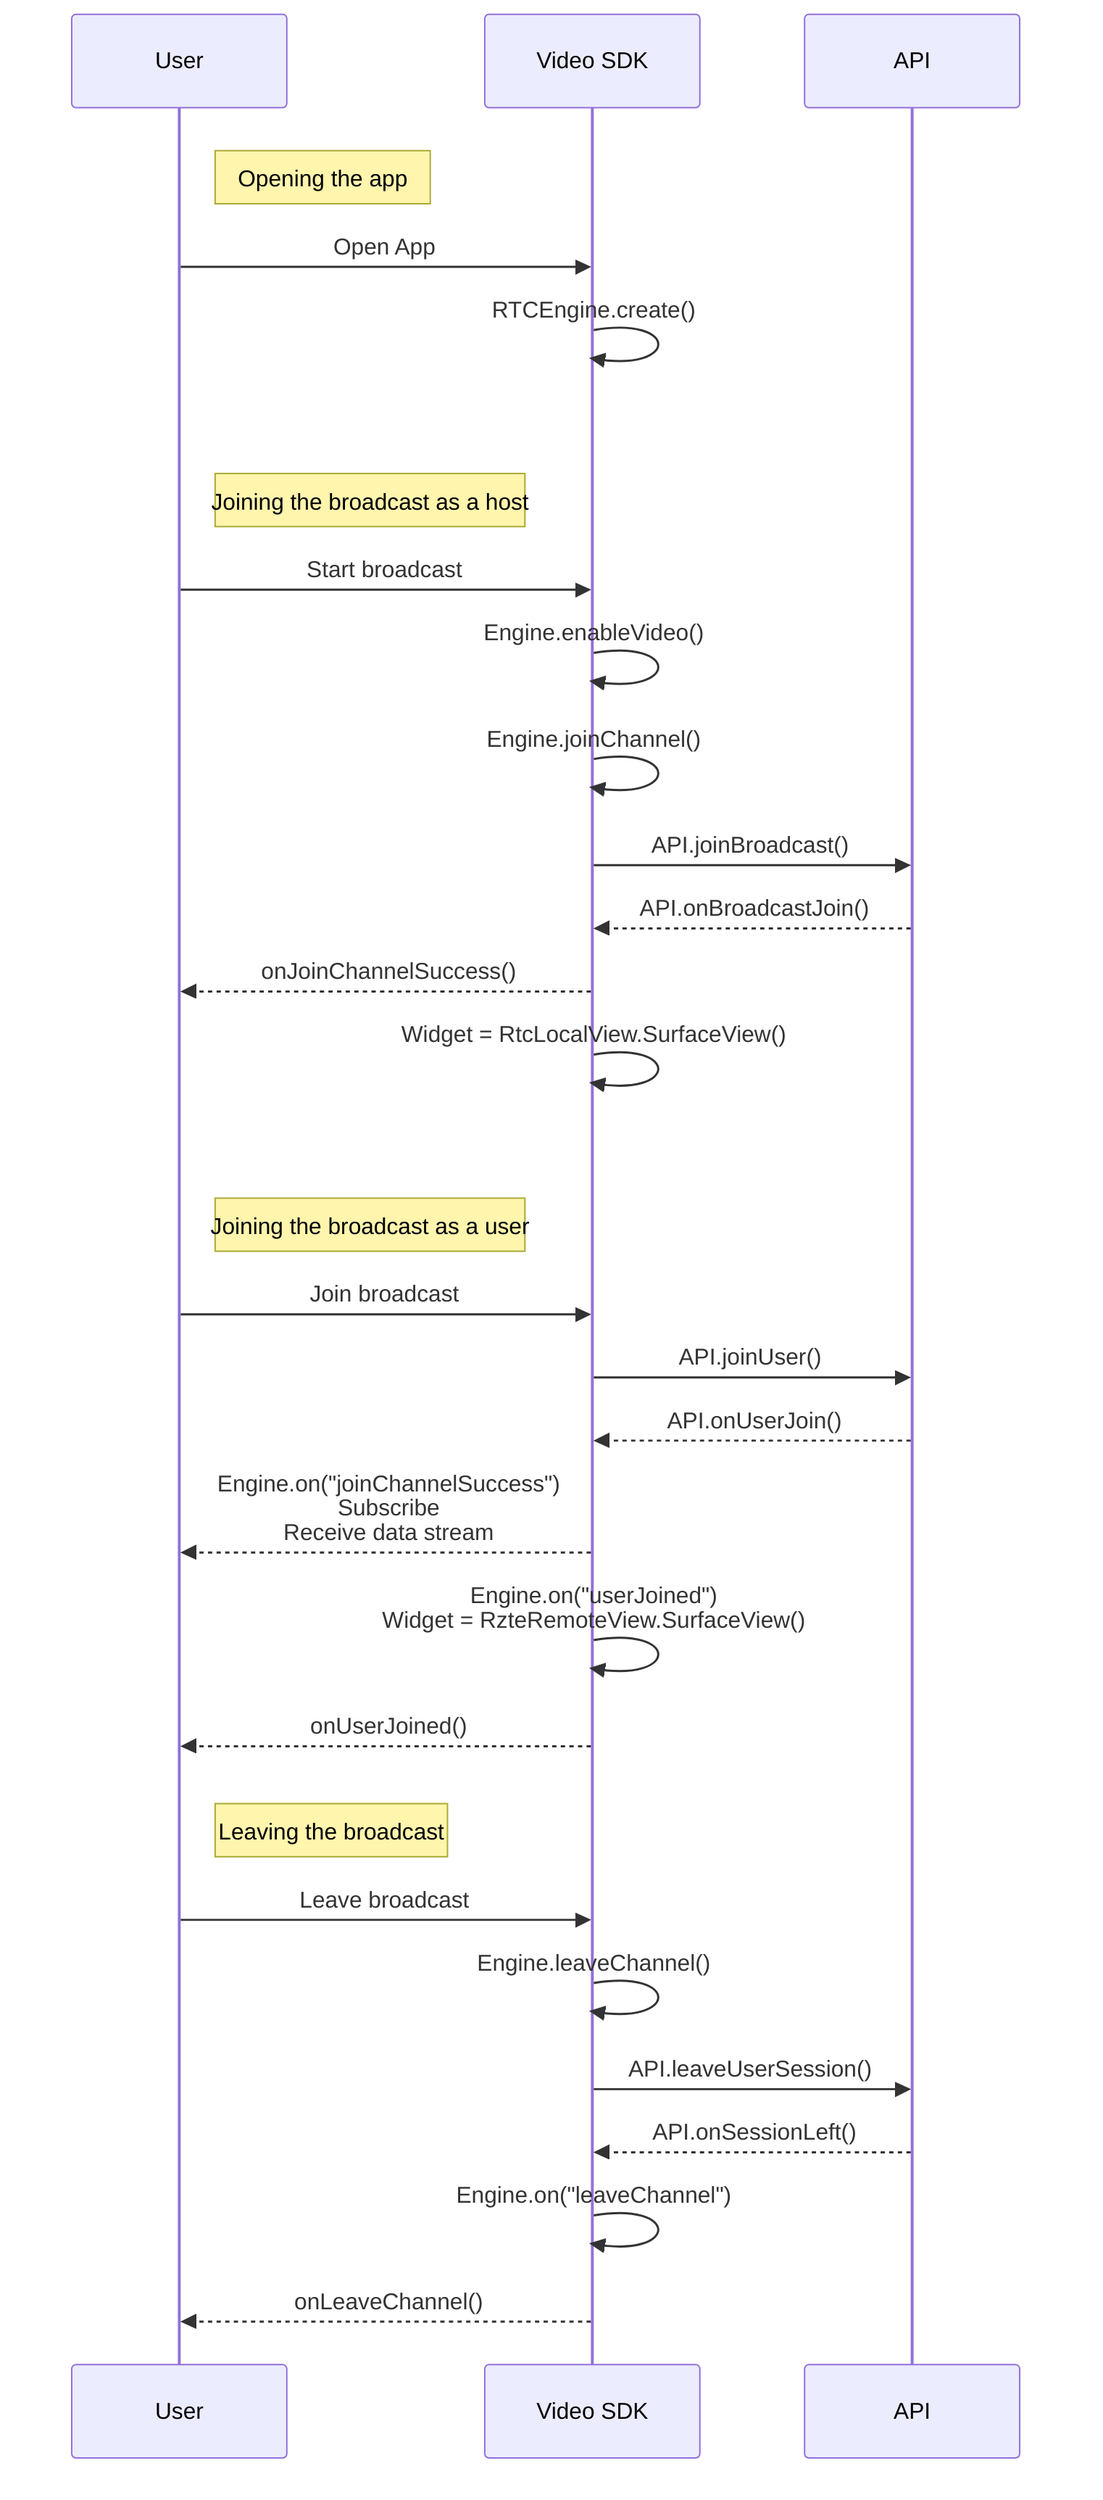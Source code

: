 sequenceDiagram
participant User
participant Video_SDK as Video SDK
participant API

rect rgb(255, 255, 255)
    note right of User: Opening the app
    User->>Video_SDK: Open App
    Video_SDK->>Video_SDK: RTCEngine.create()
end

rect rgb(255, 255, 255)
    note right of User: Joining the broadcast as a host
    User->>Video_SDK: Start broadcast
    Video_SDK->>Video_SDK: Engine.enableVideo()
    Video_SDK->>Video_SDK: Engine.joinChannel()
    Video_SDK->>API: API.joinBroadcast()
    API-->>Video_SDK: API.onBroadcastJoin()
    Video_SDK-->>User: onJoinChannelSuccess()
    Video_SDK->>Video_SDK: Widget = RtcLocalView.SurfaceView()
end

rect rgb(255, 255, 255)
    note right of User: Joining the broadcast as a user
    User->>Video_SDK: Join broadcast
    Video_SDK->>API: API.joinUser()
    API-->>Video_SDK: API.onUserJoin()
    Video_SDK-->>User: Engine.on("joinChannelSuccess")<br/>Subscribe<br/>Receive data stream
    Video_SDK->>Video_SDK: Engine.on("userJoined")<br/>Widget = RzteRemoteView.SurfaceView()
    Video_SDK-->>User: onUserJoined()
end

rect rgb(255, 255, 255)
    note right of User: Leaving the broadcast
    User->>Video_SDK: Leave broadcast
    Video_SDK->>Video_SDK: Engine.leaveChannel()
    Video_SDK->>API: API.leaveUserSession()
    API-->>Video_SDK: API.onSessionLeft()
    Video_SDK->>Video_SDK: Engine.on("leaveChannel")
    Video_SDK-->>User: onLeaveChannel()
end